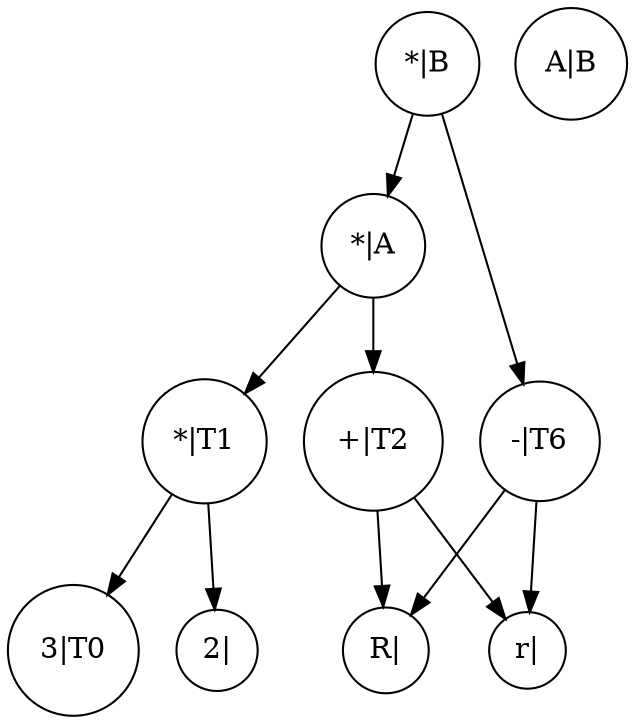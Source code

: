 // comment
digraph "./DAG/visible" {
	node [color=black shape=circle size="20,5"]
	1 [label="3|T0"]
	2 [label="*|T1"]
	3 [label="2|"]
	4 [label="+|T2"]
	5 [label="R|"]
	6 [label="r|"]
	7 [label="*|A"]
	8 [label="A|B"]
	9 [label="-|T6"]
	10 [label="*|B"]
	2 -> 1
	2 -> 3
	4 -> 6
	4 -> 5
	7 -> 4
	7 -> 2
	9 -> 6
	9 -> 5
	10 -> 9
	10 -> 7
}
